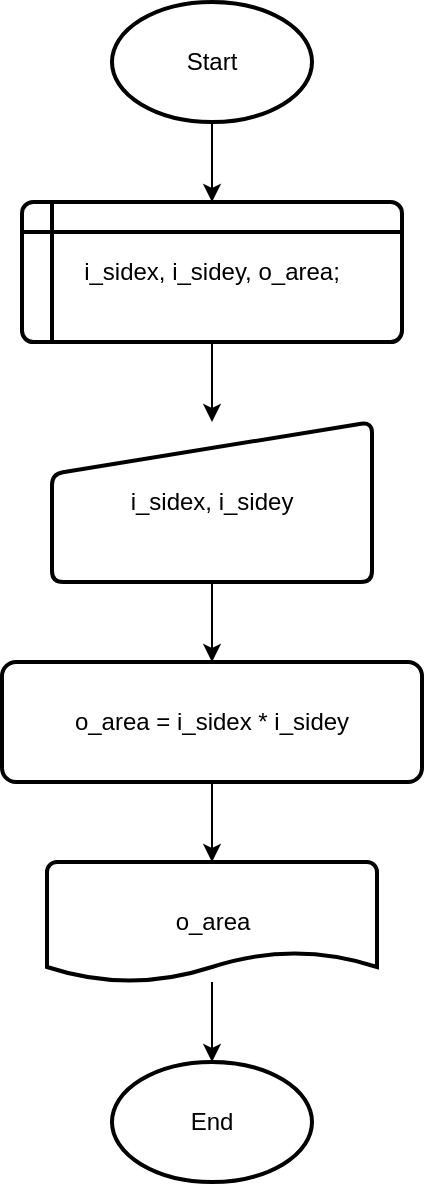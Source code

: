 <mxfile version="13.7.1" type="github" pages="2">
  <diagram id="n4LTEpsfIvKaZiCbYc9N" name="Página-1">
    <mxGraphModel dx="813" dy="454" grid="1" gridSize="10" guides="1" tooltips="1" connect="1" arrows="1" fold="1" page="1" pageScale="1" pageWidth="850" pageHeight="1100" math="0" shadow="0">
      <root>
        <mxCell id="0" />
        <mxCell id="1" parent="0" />
        <mxCell id="Rl_b0YaaDQfLBDHH3d9v-8" style="edgeStyle=orthogonalEdgeStyle;rounded=0;orthogonalLoop=1;jettySize=auto;html=1;exitX=0.5;exitY=1;exitDx=0;exitDy=0;exitPerimeter=0;entryX=0.5;entryY=0;entryDx=0;entryDy=0;" edge="1" parent="1" source="Rl_b0YaaDQfLBDHH3d9v-1" target="Rl_b0YaaDQfLBDHH3d9v-2">
          <mxGeometry relative="1" as="geometry" />
        </mxCell>
        <mxCell id="Rl_b0YaaDQfLBDHH3d9v-1" value="Start" style="strokeWidth=2;html=1;shape=mxgraph.flowchart.start_1;whiteSpace=wrap;" vertex="1" parent="1">
          <mxGeometry x="360" y="40" width="100" height="60" as="geometry" />
        </mxCell>
        <mxCell id="Rl_b0YaaDQfLBDHH3d9v-10" style="edgeStyle=orthogonalEdgeStyle;rounded=0;orthogonalLoop=1;jettySize=auto;html=1;exitX=0.5;exitY=1;exitDx=0;exitDy=0;entryX=0.5;entryY=0;entryDx=0;entryDy=0;" edge="1" parent="1" source="Rl_b0YaaDQfLBDHH3d9v-2" target="Rl_b0YaaDQfLBDHH3d9v-3">
          <mxGeometry relative="1" as="geometry" />
        </mxCell>
        <mxCell id="Rl_b0YaaDQfLBDHH3d9v-2" value="i_sidex, i_sidey, o_area;" style="shape=internalStorage;whiteSpace=wrap;html=1;dx=15;dy=15;rounded=1;arcSize=8;strokeWidth=2;" vertex="1" parent="1">
          <mxGeometry x="315" y="140" width="190" height="70" as="geometry" />
        </mxCell>
        <mxCell id="Rl_b0YaaDQfLBDHH3d9v-11" style="edgeStyle=orthogonalEdgeStyle;rounded=0;orthogonalLoop=1;jettySize=auto;html=1;exitX=0.5;exitY=1;exitDx=0;exitDy=0;entryX=0.5;entryY=0;entryDx=0;entryDy=0;" edge="1" parent="1" source="Rl_b0YaaDQfLBDHH3d9v-3" target="Rl_b0YaaDQfLBDHH3d9v-4">
          <mxGeometry relative="1" as="geometry" />
        </mxCell>
        <mxCell id="Rl_b0YaaDQfLBDHH3d9v-3" value="i_sidex, i_sidey" style="html=1;strokeWidth=2;shape=manualInput;whiteSpace=wrap;rounded=1;size=26;arcSize=11;" vertex="1" parent="1">
          <mxGeometry x="330" y="250" width="160" height="80" as="geometry" />
        </mxCell>
        <mxCell id="Rl_b0YaaDQfLBDHH3d9v-12" style="edgeStyle=orthogonalEdgeStyle;rounded=0;orthogonalLoop=1;jettySize=auto;html=1;exitX=0.5;exitY=1;exitDx=0;exitDy=0;entryX=0.5;entryY=0;entryDx=0;entryDy=0;entryPerimeter=0;" edge="1" parent="1" source="Rl_b0YaaDQfLBDHH3d9v-4" target="Rl_b0YaaDQfLBDHH3d9v-5">
          <mxGeometry relative="1" as="geometry" />
        </mxCell>
        <mxCell id="Rl_b0YaaDQfLBDHH3d9v-4" value="o_area = i_sidex * i_sidey" style="rounded=1;whiteSpace=wrap;html=1;absoluteArcSize=1;arcSize=14;strokeWidth=2;" vertex="1" parent="1">
          <mxGeometry x="305" y="370" width="210" height="60" as="geometry" />
        </mxCell>
        <mxCell id="Rl_b0YaaDQfLBDHH3d9v-13" style="edgeStyle=orthogonalEdgeStyle;rounded=0;orthogonalLoop=1;jettySize=auto;html=1;entryX=0.5;entryY=0;entryDx=0;entryDy=0;entryPerimeter=0;" edge="1" parent="1" source="Rl_b0YaaDQfLBDHH3d9v-5" target="Rl_b0YaaDQfLBDHH3d9v-6">
          <mxGeometry relative="1" as="geometry" />
        </mxCell>
        <mxCell id="Rl_b0YaaDQfLBDHH3d9v-5" value="o_area" style="strokeWidth=2;html=1;shape=mxgraph.flowchart.document2;whiteSpace=wrap;size=0.25;" vertex="1" parent="1">
          <mxGeometry x="327.5" y="470" width="165" height="60" as="geometry" />
        </mxCell>
        <mxCell id="Rl_b0YaaDQfLBDHH3d9v-6" value="End" style="strokeWidth=2;html=1;shape=mxgraph.flowchart.start_1;whiteSpace=wrap;" vertex="1" parent="1">
          <mxGeometry x="360" y="570" width="100" height="60" as="geometry" />
        </mxCell>
      </root>
    </mxGraphModel>
  </diagram>
  <diagram id="0GqTDzJP4Z1fZ9BeaoMT" name="Table test">
    <mxGraphModel dx="1422" dy="794" grid="1" gridSize="10" guides="1" tooltips="1" connect="1" arrows="1" fold="1" page="1" pageScale="1" pageWidth="850" pageHeight="1100" math="0" shadow="0">
      <root>
        <mxCell id="v7TVvdcQAWTVd5_qe-Pj-0" />
        <mxCell id="v7TVvdcQAWTVd5_qe-Pj-1" parent="v7TVvdcQAWTVd5_qe-Pj-0" />
        <mxCell id="2kIgUrml1pIgd5pPR0la-0" value="" style="shape=table;html=1;whiteSpace=wrap;startSize=0;container=1;collapsible=0;childLayout=tableLayout;" vertex="1" parent="v7TVvdcQAWTVd5_qe-Pj-1">
          <mxGeometry x="80" y="170" width="600" height="250" as="geometry" />
        </mxCell>
        <mxCell id="2kIgUrml1pIgd5pPR0la-1" value="" style="shape=partialRectangle;html=1;whiteSpace=wrap;collapsible=0;dropTarget=0;pointerEvents=0;fillColor=none;top=0;left=0;bottom=0;right=0;points=[[0,0.5],[1,0.5]];portConstraint=eastwest;" vertex="1" parent="2kIgUrml1pIgd5pPR0la-0">
          <mxGeometry width="600" height="50" as="geometry" />
        </mxCell>
        <mxCell id="2kIgUrml1pIgd5pPR0la-2" value="Process" style="shape=partialRectangle;html=1;whiteSpace=wrap;connectable=0;overflow=hidden;fillColor=none;top=0;left=0;bottom=0;right=0;" vertex="1" parent="2kIgUrml1pIgd5pPR0la-1">
          <mxGeometry width="120" height="50" as="geometry" />
        </mxCell>
        <mxCell id="2kIgUrml1pIgd5pPR0la-3" value="i_sidex" style="shape=partialRectangle;html=1;whiteSpace=wrap;connectable=0;overflow=hidden;fillColor=none;top=0;left=0;bottom=0;right=0;" vertex="1" parent="2kIgUrml1pIgd5pPR0la-1">
          <mxGeometry x="120" width="120" height="50" as="geometry" />
        </mxCell>
        <mxCell id="2kIgUrml1pIgd5pPR0la-4" value="i_sidey" style="shape=partialRectangle;html=1;whiteSpace=wrap;connectable=0;overflow=hidden;fillColor=none;top=0;left=0;bottom=0;right=0;" vertex="1" parent="2kIgUrml1pIgd5pPR0la-1">
          <mxGeometry x="240" width="120" height="50" as="geometry" />
        </mxCell>
        <mxCell id="2kIgUrml1pIgd5pPR0la-5" value="o_area" style="shape=partialRectangle;html=1;whiteSpace=wrap;connectable=0;overflow=hidden;fillColor=none;top=0;left=0;bottom=0;right=0;" vertex="1" parent="2kIgUrml1pIgd5pPR0la-1">
          <mxGeometry x="360" width="120" height="50" as="geometry" />
        </mxCell>
        <mxCell id="2kIgUrml1pIgd5pPR0la-6" value="end" style="shape=partialRectangle;html=1;whiteSpace=wrap;connectable=0;overflow=hidden;fillColor=none;top=0;left=0;bottom=0;right=0;" vertex="1" parent="2kIgUrml1pIgd5pPR0la-1">
          <mxGeometry x="480" width="120" height="50" as="geometry" />
        </mxCell>
        <mxCell id="2kIgUrml1pIgd5pPR0la-7" value="" style="shape=partialRectangle;html=1;whiteSpace=wrap;collapsible=0;dropTarget=0;pointerEvents=0;fillColor=none;top=0;left=0;bottom=0;right=0;points=[[0,0.5],[1,0.5]];portConstraint=eastwest;" vertex="1" parent="2kIgUrml1pIgd5pPR0la-0">
          <mxGeometry y="50" width="600" height="50" as="geometry" />
        </mxCell>
        <mxCell id="2kIgUrml1pIgd5pPR0la-8" value="1" style="shape=partialRectangle;html=1;whiteSpace=wrap;connectable=0;overflow=hidden;fillColor=none;top=0;left=0;bottom=0;right=0;" vertex="1" parent="2kIgUrml1pIgd5pPR0la-7">
          <mxGeometry width="120" height="50" as="geometry" />
        </mxCell>
        <mxCell id="2kIgUrml1pIgd5pPR0la-9" value="{3}" style="shape=partialRectangle;html=1;whiteSpace=wrap;connectable=0;overflow=hidden;fillColor=none;top=0;left=0;bottom=0;right=0;" vertex="1" parent="2kIgUrml1pIgd5pPR0la-7">
          <mxGeometry x="120" width="120" height="50" as="geometry" />
        </mxCell>
        <mxCell id="2kIgUrml1pIgd5pPR0la-10" value="" style="shape=partialRectangle;html=1;whiteSpace=wrap;connectable=0;overflow=hidden;fillColor=none;top=0;left=0;bottom=0;right=0;" vertex="1" parent="2kIgUrml1pIgd5pPR0la-7">
          <mxGeometry x="240" width="120" height="50" as="geometry" />
        </mxCell>
        <mxCell id="2kIgUrml1pIgd5pPR0la-11" value="" style="shape=partialRectangle;html=1;whiteSpace=wrap;connectable=0;overflow=hidden;fillColor=none;top=0;left=0;bottom=0;right=0;" vertex="1" parent="2kIgUrml1pIgd5pPR0la-7">
          <mxGeometry x="360" width="120" height="50" as="geometry" />
        </mxCell>
        <mxCell id="2kIgUrml1pIgd5pPR0la-12" value="" style="shape=partialRectangle;html=1;whiteSpace=wrap;connectable=0;overflow=hidden;fillColor=none;top=0;left=0;bottom=0;right=0;" vertex="1" parent="2kIgUrml1pIgd5pPR0la-7">
          <mxGeometry x="480" width="120" height="50" as="geometry" />
        </mxCell>
        <mxCell id="2kIgUrml1pIgd5pPR0la-13" value="" style="shape=partialRectangle;html=1;whiteSpace=wrap;collapsible=0;dropTarget=0;pointerEvents=0;fillColor=none;top=0;left=0;bottom=0;right=0;points=[[0,0.5],[1,0.5]];portConstraint=eastwest;" vertex="1" parent="2kIgUrml1pIgd5pPR0la-0">
          <mxGeometry y="100" width="600" height="50" as="geometry" />
        </mxCell>
        <mxCell id="2kIgUrml1pIgd5pPR0la-14" value="2" style="shape=partialRectangle;html=1;whiteSpace=wrap;connectable=0;overflow=hidden;fillColor=none;top=0;left=0;bottom=0;right=0;" vertex="1" parent="2kIgUrml1pIgd5pPR0la-13">
          <mxGeometry width="120" height="50" as="geometry" />
        </mxCell>
        <mxCell id="2kIgUrml1pIgd5pPR0la-15" value="3" style="shape=partialRectangle;html=1;whiteSpace=wrap;connectable=0;overflow=hidden;fillColor=none;top=0;left=0;bottom=0;right=0;" vertex="1" parent="2kIgUrml1pIgd5pPR0la-13">
          <mxGeometry x="120" width="120" height="50" as="geometry" />
        </mxCell>
        <mxCell id="2kIgUrml1pIgd5pPR0la-16" value="{5}" style="shape=partialRectangle;html=1;whiteSpace=wrap;connectable=0;overflow=hidden;fillColor=none;top=0;left=0;bottom=0;right=0;" vertex="1" parent="2kIgUrml1pIgd5pPR0la-13">
          <mxGeometry x="240" width="120" height="50" as="geometry" />
        </mxCell>
        <mxCell id="2kIgUrml1pIgd5pPR0la-17" value="" style="shape=partialRectangle;html=1;whiteSpace=wrap;connectable=0;overflow=hidden;fillColor=none;top=0;left=0;bottom=0;right=0;" vertex="1" parent="2kIgUrml1pIgd5pPR0la-13">
          <mxGeometry x="360" width="120" height="50" as="geometry" />
        </mxCell>
        <mxCell id="2kIgUrml1pIgd5pPR0la-18" value="" style="shape=partialRectangle;html=1;whiteSpace=wrap;connectable=0;overflow=hidden;fillColor=none;top=0;left=0;bottom=0;right=0;" vertex="1" parent="2kIgUrml1pIgd5pPR0la-13">
          <mxGeometry x="480" width="120" height="50" as="geometry" />
        </mxCell>
        <mxCell id="2kIgUrml1pIgd5pPR0la-19" value="" style="shape=partialRectangle;html=1;whiteSpace=wrap;collapsible=0;dropTarget=0;pointerEvents=0;fillColor=none;top=0;left=0;bottom=0;right=0;points=[[0,0.5],[1,0.5]];portConstraint=eastwest;" vertex="1" parent="2kIgUrml1pIgd5pPR0la-0">
          <mxGeometry y="150" width="600" height="50" as="geometry" />
        </mxCell>
        <mxCell id="2kIgUrml1pIgd5pPR0la-20" value="3" style="shape=partialRectangle;html=1;whiteSpace=wrap;connectable=0;overflow=hidden;fillColor=none;top=0;left=0;bottom=0;right=0;" vertex="1" parent="2kIgUrml1pIgd5pPR0la-19">
          <mxGeometry width="120" height="50" as="geometry" />
        </mxCell>
        <mxCell id="2kIgUrml1pIgd5pPR0la-21" value="3" style="shape=partialRectangle;html=1;whiteSpace=wrap;connectable=0;overflow=hidden;fillColor=none;top=0;left=0;bottom=0;right=0;" vertex="1" parent="2kIgUrml1pIgd5pPR0la-19">
          <mxGeometry x="120" width="120" height="50" as="geometry" />
        </mxCell>
        <mxCell id="2kIgUrml1pIgd5pPR0la-22" value="5" style="shape=partialRectangle;html=1;whiteSpace=wrap;connectable=0;overflow=hidden;fillColor=none;top=0;left=0;bottom=0;right=0;" vertex="1" parent="2kIgUrml1pIgd5pPR0la-19">
          <mxGeometry x="240" width="120" height="50" as="geometry" />
        </mxCell>
        <mxCell id="2kIgUrml1pIgd5pPR0la-23" value="3 * 5 = 15" style="shape=partialRectangle;html=1;whiteSpace=wrap;connectable=0;overflow=hidden;fillColor=none;top=0;left=0;bottom=0;right=0;" vertex="1" parent="2kIgUrml1pIgd5pPR0la-19">
          <mxGeometry x="360" width="120" height="50" as="geometry" />
        </mxCell>
        <mxCell id="2kIgUrml1pIgd5pPR0la-24" value="" style="shape=partialRectangle;html=1;whiteSpace=wrap;connectable=0;overflow=hidden;fillColor=none;top=0;left=0;bottom=0;right=0;" vertex="1" parent="2kIgUrml1pIgd5pPR0la-19">
          <mxGeometry x="480" width="120" height="50" as="geometry" />
        </mxCell>
        <mxCell id="u-4Hf4KzkhU-AZRRLQxn-0" style="shape=partialRectangle;html=1;whiteSpace=wrap;collapsible=0;dropTarget=0;pointerEvents=0;fillColor=none;top=0;left=0;bottom=0;right=0;points=[[0,0.5],[1,0.5]];portConstraint=eastwest;" vertex="1" parent="2kIgUrml1pIgd5pPR0la-0">
          <mxGeometry y="200" width="600" height="50" as="geometry" />
        </mxCell>
        <mxCell id="u-4Hf4KzkhU-AZRRLQxn-1" value="4" style="shape=partialRectangle;html=1;whiteSpace=wrap;connectable=0;overflow=hidden;fillColor=none;top=0;left=0;bottom=0;right=0;" vertex="1" parent="u-4Hf4KzkhU-AZRRLQxn-0">
          <mxGeometry width="120" height="50" as="geometry" />
        </mxCell>
        <mxCell id="u-4Hf4KzkhU-AZRRLQxn-2" value="3" style="shape=partialRectangle;html=1;whiteSpace=wrap;connectable=0;overflow=hidden;fillColor=none;top=0;left=0;bottom=0;right=0;" vertex="1" parent="u-4Hf4KzkhU-AZRRLQxn-0">
          <mxGeometry x="120" width="120" height="50" as="geometry" />
        </mxCell>
        <mxCell id="u-4Hf4KzkhU-AZRRLQxn-3" value="5" style="shape=partialRectangle;html=1;whiteSpace=wrap;connectable=0;overflow=hidden;fillColor=none;top=0;left=0;bottom=0;right=0;" vertex="1" parent="u-4Hf4KzkhU-AZRRLQxn-0">
          <mxGeometry x="240" width="120" height="50" as="geometry" />
        </mxCell>
        <mxCell id="u-4Hf4KzkhU-AZRRLQxn-4" style="shape=partialRectangle;html=1;whiteSpace=wrap;connectable=0;overflow=hidden;fillColor=none;top=0;left=0;bottom=0;right=0;" vertex="1" parent="u-4Hf4KzkhU-AZRRLQxn-0">
          <mxGeometry x="360" width="120" height="50" as="geometry" />
        </mxCell>
        <mxCell id="u-4Hf4KzkhU-AZRRLQxn-5" value="15" style="shape=partialRectangle;html=1;whiteSpace=wrap;connectable=0;overflow=hidden;fillColor=none;top=0;left=0;bottom=0;right=0;" vertex="1" parent="u-4Hf4KzkhU-AZRRLQxn-0">
          <mxGeometry x="480" width="120" height="50" as="geometry" />
        </mxCell>
        <mxCell id="u-4Hf4KzkhU-AZRRLQxn-12" value="3 * 5 = 15" style="shape=partialRectangle;html=1;whiteSpace=wrap;connectable=0;overflow=hidden;fillColor=none;top=0;left=0;bottom=0;right=0;" vertex="1" parent="v7TVvdcQAWTVd5_qe-Pj-1">
          <mxGeometry x="440" y="370" width="120" height="50" as="geometry" />
        </mxCell>
      </root>
    </mxGraphModel>
  </diagram>
</mxfile>

